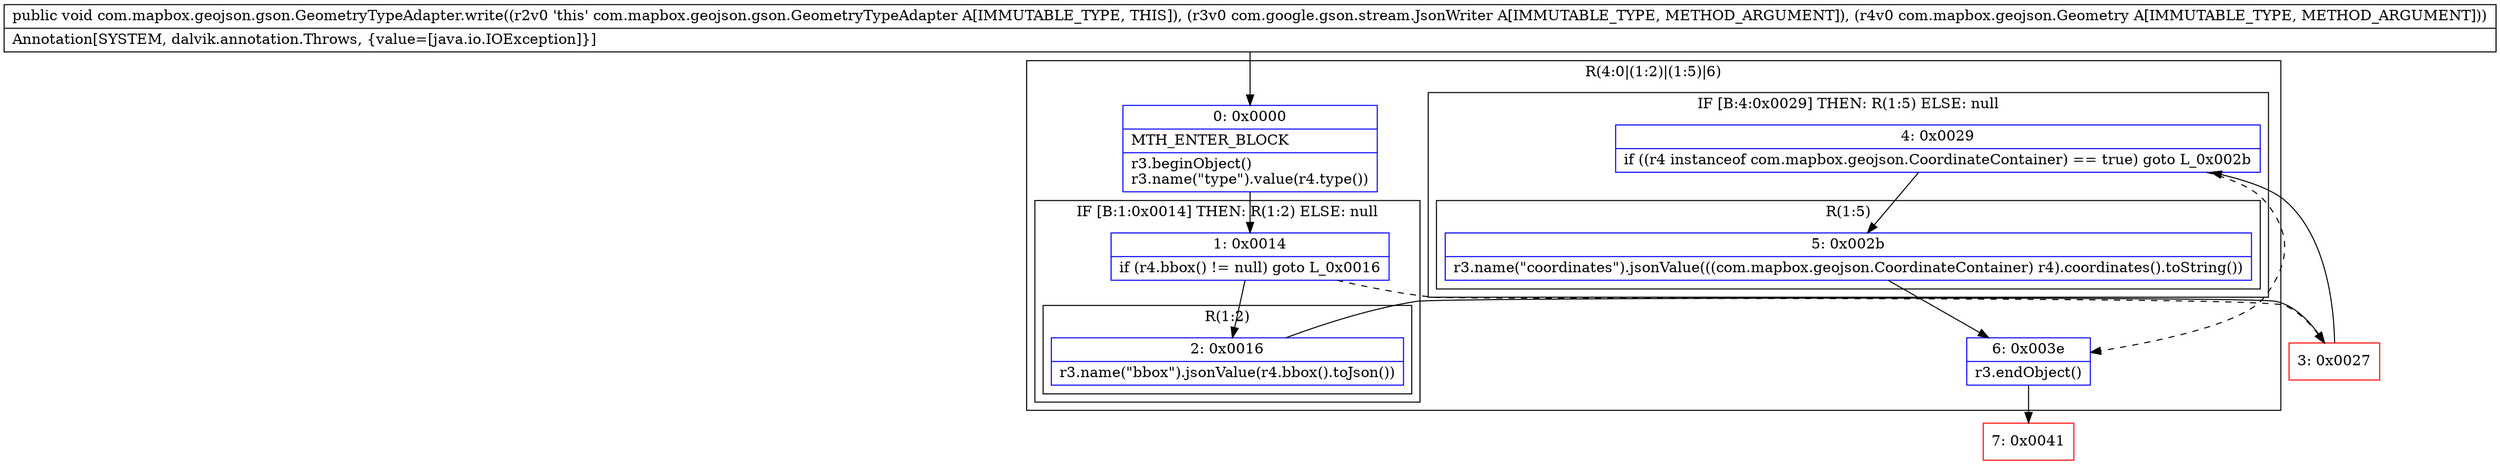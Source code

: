 digraph "CFG forcom.mapbox.geojson.gson.GeometryTypeAdapter.write(Lcom\/google\/gson\/stream\/JsonWriter;Lcom\/mapbox\/geojson\/Geometry;)V" {
subgraph cluster_Region_1022053710 {
label = "R(4:0|(1:2)|(1:5)|6)";
node [shape=record,color=blue];
Node_0 [shape=record,label="{0\:\ 0x0000|MTH_ENTER_BLOCK\l|r3.beginObject()\lr3.name(\"type\").value(r4.type())\l}"];
subgraph cluster_IfRegion_333511801 {
label = "IF [B:1:0x0014] THEN: R(1:2) ELSE: null";
node [shape=record,color=blue];
Node_1 [shape=record,label="{1\:\ 0x0014|if (r4.bbox() != null) goto L_0x0016\l}"];
subgraph cluster_Region_1543501214 {
label = "R(1:2)";
node [shape=record,color=blue];
Node_2 [shape=record,label="{2\:\ 0x0016|r3.name(\"bbox\").jsonValue(r4.bbox().toJson())\l}"];
}
}
subgraph cluster_IfRegion_26152898 {
label = "IF [B:4:0x0029] THEN: R(1:5) ELSE: null";
node [shape=record,color=blue];
Node_4 [shape=record,label="{4\:\ 0x0029|if ((r4 instanceof com.mapbox.geojson.CoordinateContainer) == true) goto L_0x002b\l}"];
subgraph cluster_Region_1743299456 {
label = "R(1:5)";
node [shape=record,color=blue];
Node_5 [shape=record,label="{5\:\ 0x002b|r3.name(\"coordinates\").jsonValue(((com.mapbox.geojson.CoordinateContainer) r4).coordinates().toString())\l}"];
}
}
Node_6 [shape=record,label="{6\:\ 0x003e|r3.endObject()\l}"];
}
Node_3 [shape=record,color=red,label="{3\:\ 0x0027}"];
Node_7 [shape=record,color=red,label="{7\:\ 0x0041}"];
MethodNode[shape=record,label="{public void com.mapbox.geojson.gson.GeometryTypeAdapter.write((r2v0 'this' com.mapbox.geojson.gson.GeometryTypeAdapter A[IMMUTABLE_TYPE, THIS]), (r3v0 com.google.gson.stream.JsonWriter A[IMMUTABLE_TYPE, METHOD_ARGUMENT]), (r4v0 com.mapbox.geojson.Geometry A[IMMUTABLE_TYPE, METHOD_ARGUMENT]))  | Annotation[SYSTEM, dalvik.annotation.Throws, \{value=[java.io.IOException]\}]\l}"];
MethodNode -> Node_0;
Node_0 -> Node_1;
Node_1 -> Node_2;
Node_1 -> Node_3[style=dashed];
Node_2 -> Node_3;
Node_4 -> Node_5;
Node_4 -> Node_6[style=dashed];
Node_5 -> Node_6;
Node_6 -> Node_7;
Node_3 -> Node_4;
}

